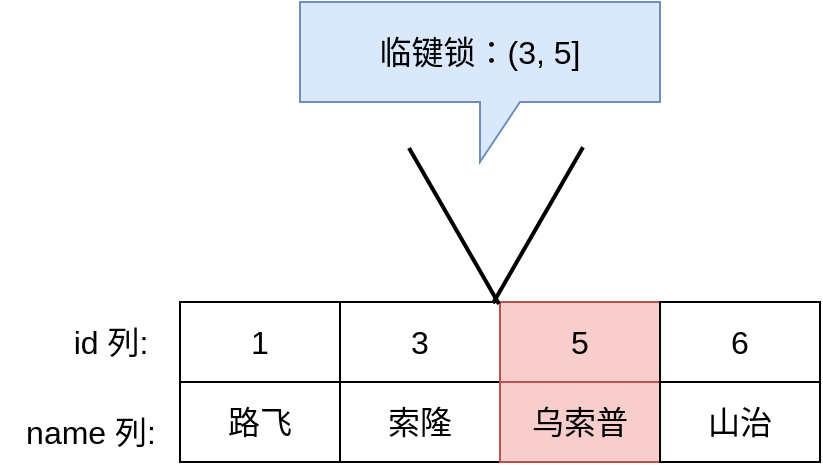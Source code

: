 <mxfile version="20.3.0" type="github">
  <diagram id="ezzTFkREfaE07lPK0sqI" name="第 1 页">
    <mxGraphModel dx="946" dy="655" grid="1" gridSize="10" guides="1" tooltips="1" connect="1" arrows="1" fold="1" page="1" pageScale="1" pageWidth="827" pageHeight="1169" math="0" shadow="0">
      <root>
        <mxCell id="0" />
        <mxCell id="1" parent="0" />
        <mxCell id="QyMb5ej_o956WVgUveVu-1" value="1" style="rounded=0;whiteSpace=wrap;html=1;fontSize=16;" vertex="1" parent="1">
          <mxGeometry x="120" y="200" width="80" height="40" as="geometry" />
        </mxCell>
        <mxCell id="QyMb5ej_o956WVgUveVu-2" value="3" style="rounded=0;whiteSpace=wrap;html=1;fontSize=16;" vertex="1" parent="1">
          <mxGeometry x="200" y="200" width="80" height="40" as="geometry" />
        </mxCell>
        <mxCell id="QyMb5ej_o956WVgUveVu-3" value="5" style="rounded=0;whiteSpace=wrap;html=1;fontSize=16;fillColor=#f8cecc;strokeColor=#b85450;" vertex="1" parent="1">
          <mxGeometry x="280" y="200" width="80" height="40" as="geometry" />
        </mxCell>
        <mxCell id="QyMb5ej_o956WVgUveVu-4" value="6" style="rounded=0;whiteSpace=wrap;html=1;fontSize=16;" vertex="1" parent="1">
          <mxGeometry x="360" y="200" width="80" height="40" as="geometry" />
        </mxCell>
        <mxCell id="QyMb5ej_o956WVgUveVu-5" value="路飞" style="rounded=0;whiteSpace=wrap;html=1;fontSize=16;" vertex="1" parent="1">
          <mxGeometry x="120" y="240" width="80" height="40" as="geometry" />
        </mxCell>
        <mxCell id="QyMb5ej_o956WVgUveVu-6" value="索隆" style="rounded=0;whiteSpace=wrap;html=1;fontSize=16;" vertex="1" parent="1">
          <mxGeometry x="200" y="240" width="80" height="40" as="geometry" />
        </mxCell>
        <mxCell id="QyMb5ej_o956WVgUveVu-7" value="乌索普" style="rounded=0;whiteSpace=wrap;html=1;fontSize=16;fillColor=#f8cecc;strokeColor=#b85450;" vertex="1" parent="1">
          <mxGeometry x="280" y="240" width="80" height="40" as="geometry" />
        </mxCell>
        <mxCell id="QyMb5ej_o956WVgUveVu-8" value="山治" style="rounded=0;whiteSpace=wrap;html=1;fontSize=16;" vertex="1" parent="1">
          <mxGeometry x="360" y="240" width="80" height="40" as="geometry" />
        </mxCell>
        <mxCell id="QyMb5ej_o956WVgUveVu-9" value="id 列:" style="text;html=1;align=center;verticalAlign=middle;resizable=0;points=[];autosize=1;strokeColor=none;fillColor=none;fontSize=16;" vertex="1" parent="1">
          <mxGeometry x="55" y="205" width="60" height="30" as="geometry" />
        </mxCell>
        <mxCell id="QyMb5ej_o956WVgUveVu-10" value="name 列:" style="text;html=1;align=center;verticalAlign=middle;resizable=0;points=[];autosize=1;strokeColor=none;fillColor=none;fontSize=16;" vertex="1" parent="1">
          <mxGeometry x="30" y="250" width="90" height="30" as="geometry" />
        </mxCell>
        <mxCell id="QyMb5ej_o956WVgUveVu-11" value="临键锁：(3, 5]" style="shape=callout;whiteSpace=wrap;html=1;perimeter=calloutPerimeter;fontSize=16;fillColor=#dae8fc;strokeColor=#6c8ebf;" vertex="1" parent="1">
          <mxGeometry x="180" y="50" width="180" height="80" as="geometry" />
        </mxCell>
        <mxCell id="QyMb5ej_o956WVgUveVu-12" value="" style="line;strokeWidth=2;html=1;rotation=60;" vertex="1" parent="1">
          <mxGeometry x="212" y="157" width="90" height="10" as="geometry" />
        </mxCell>
        <mxCell id="QyMb5ej_o956WVgUveVu-13" value="" style="line;strokeWidth=2;html=1;rotation=-60;" vertex="1" parent="1">
          <mxGeometry x="254" y="156.61" width="90" height="10" as="geometry" />
        </mxCell>
      </root>
    </mxGraphModel>
  </diagram>
</mxfile>

